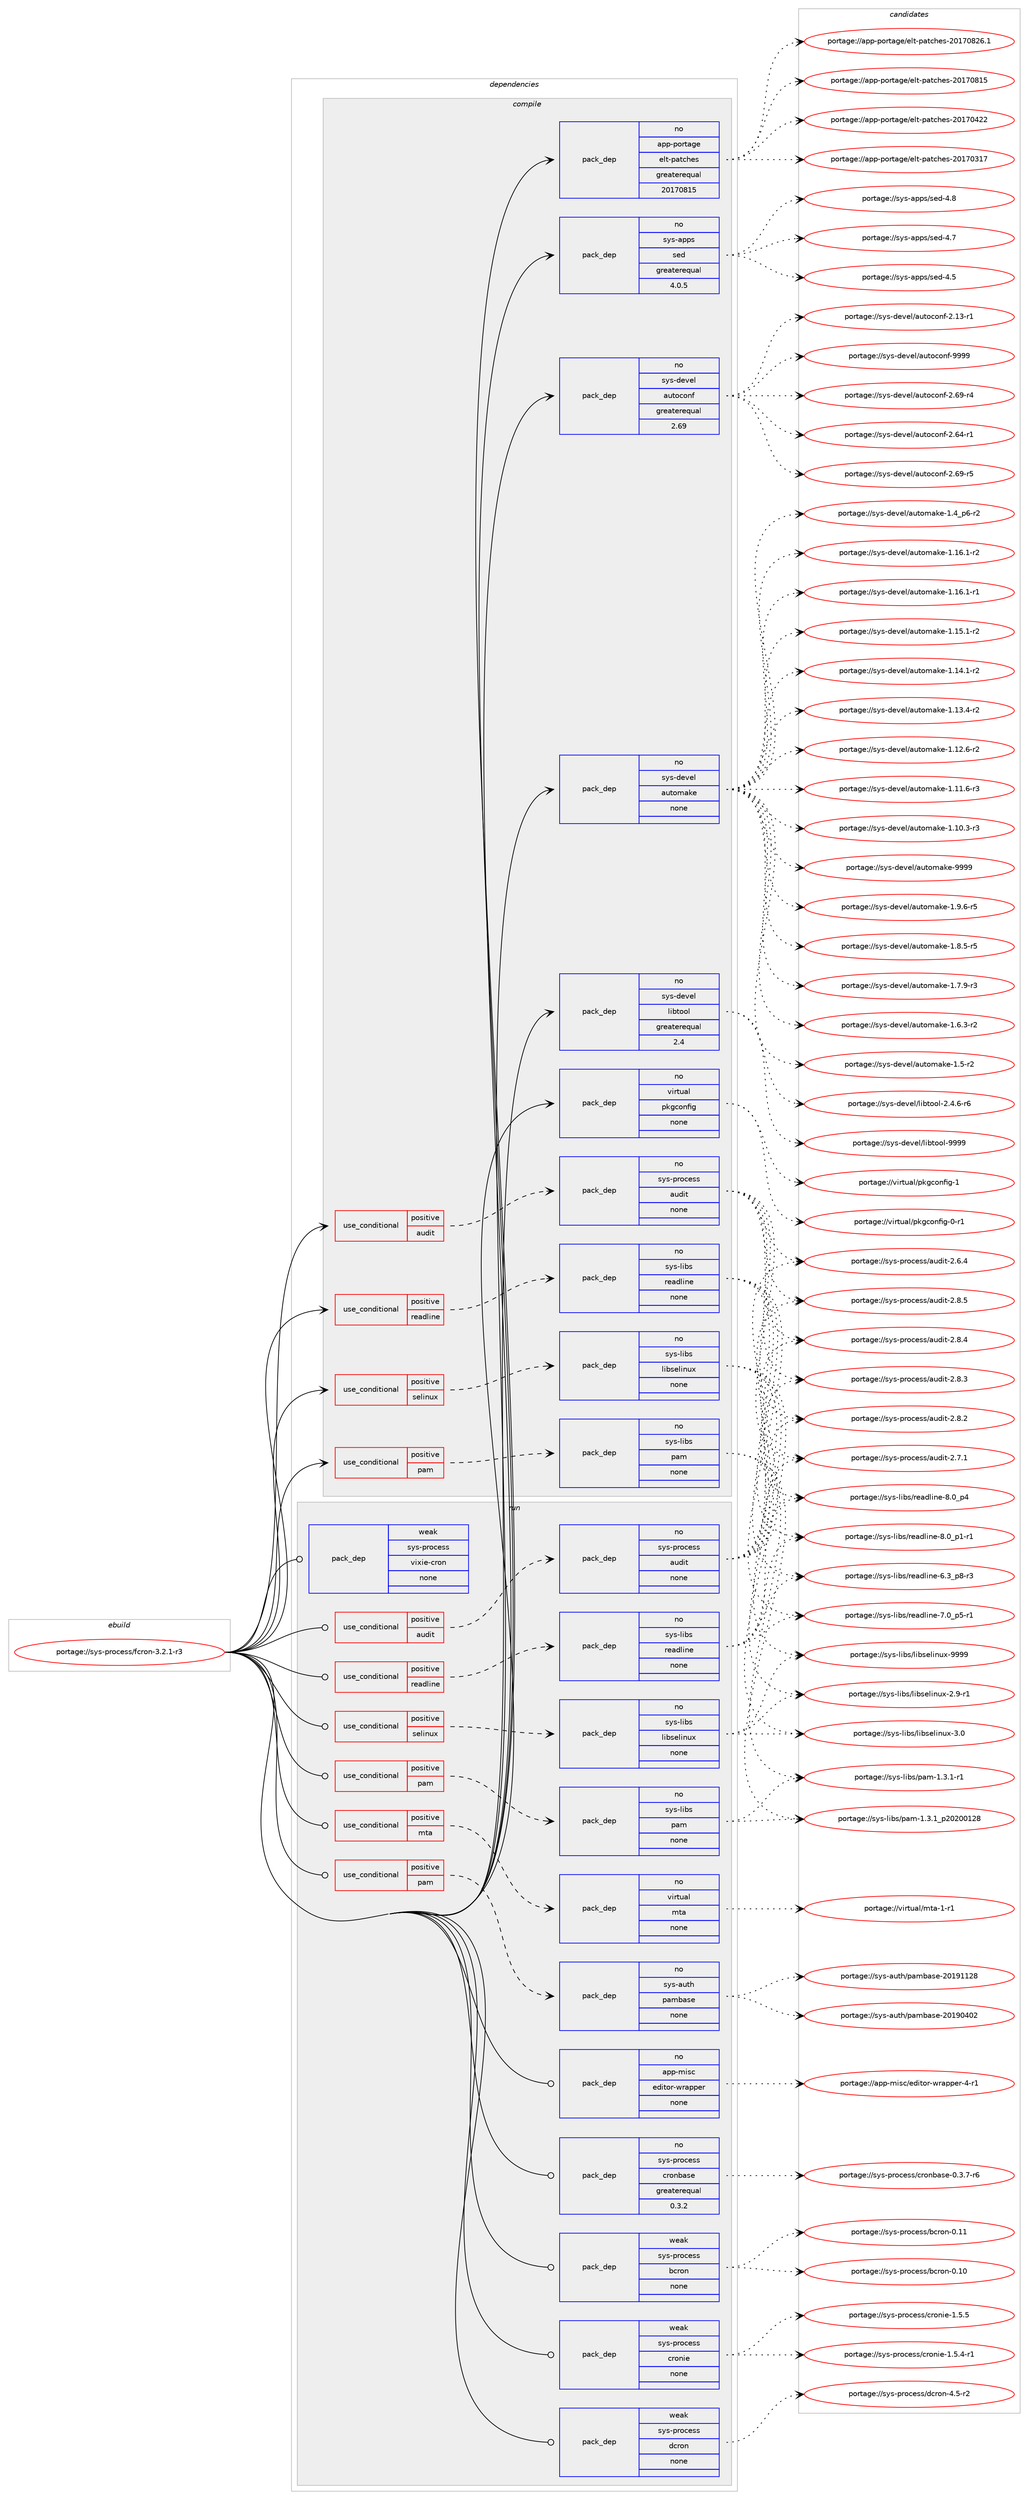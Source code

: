 digraph prolog {

# *************
# Graph options
# *************

newrank=true;
concentrate=true;
compound=true;
graph [rankdir=LR,fontname=Helvetica,fontsize=10,ranksep=1.5];#, ranksep=2.5, nodesep=0.2];
edge  [arrowhead=vee];
node  [fontname=Helvetica,fontsize=10];

# **********
# The ebuild
# **********

subgraph cluster_leftcol {
color=gray;
rank=same;
label=<<i>ebuild</i>>;
id [label="portage://sys-process/fcron-3.2.1-r3", color=red, width=4, href="../sys-process/fcron-3.2.1-r3.svg"];
}

# ****************
# The dependencies
# ****************

subgraph cluster_midcol {
color=gray;
label=<<i>dependencies</i>>;
subgraph cluster_compile {
fillcolor="#eeeeee";
style=filled;
label=<<i>compile</i>>;
subgraph cond6315 {
dependency35819 [label=<<TABLE BORDER="0" CELLBORDER="1" CELLSPACING="0" CELLPADDING="4"><TR><TD ROWSPAN="3" CELLPADDING="10">use_conditional</TD></TR><TR><TD>positive</TD></TR><TR><TD>audit</TD></TR></TABLE>>, shape=none, color=red];
subgraph pack28649 {
dependency35820 [label=<<TABLE BORDER="0" CELLBORDER="1" CELLSPACING="0" CELLPADDING="4" WIDTH="220"><TR><TD ROWSPAN="6" CELLPADDING="30">pack_dep</TD></TR><TR><TD WIDTH="110">no</TD></TR><TR><TD>sys-process</TD></TR><TR><TD>audit</TD></TR><TR><TD>none</TD></TR><TR><TD></TD></TR></TABLE>>, shape=none, color=blue];
}
dependency35819:e -> dependency35820:w [weight=20,style="dashed",arrowhead="vee"];
}
id:e -> dependency35819:w [weight=20,style="solid",arrowhead="vee"];
subgraph cond6316 {
dependency35821 [label=<<TABLE BORDER="0" CELLBORDER="1" CELLSPACING="0" CELLPADDING="4"><TR><TD ROWSPAN="3" CELLPADDING="10">use_conditional</TD></TR><TR><TD>positive</TD></TR><TR><TD>pam</TD></TR></TABLE>>, shape=none, color=red];
subgraph pack28650 {
dependency35822 [label=<<TABLE BORDER="0" CELLBORDER="1" CELLSPACING="0" CELLPADDING="4" WIDTH="220"><TR><TD ROWSPAN="6" CELLPADDING="30">pack_dep</TD></TR><TR><TD WIDTH="110">no</TD></TR><TR><TD>sys-libs</TD></TR><TR><TD>pam</TD></TR><TR><TD>none</TD></TR><TR><TD></TD></TR></TABLE>>, shape=none, color=blue];
}
dependency35821:e -> dependency35822:w [weight=20,style="dashed",arrowhead="vee"];
}
id:e -> dependency35821:w [weight=20,style="solid",arrowhead="vee"];
subgraph cond6317 {
dependency35823 [label=<<TABLE BORDER="0" CELLBORDER="1" CELLSPACING="0" CELLPADDING="4"><TR><TD ROWSPAN="3" CELLPADDING="10">use_conditional</TD></TR><TR><TD>positive</TD></TR><TR><TD>readline</TD></TR></TABLE>>, shape=none, color=red];
subgraph pack28651 {
dependency35824 [label=<<TABLE BORDER="0" CELLBORDER="1" CELLSPACING="0" CELLPADDING="4" WIDTH="220"><TR><TD ROWSPAN="6" CELLPADDING="30">pack_dep</TD></TR><TR><TD WIDTH="110">no</TD></TR><TR><TD>sys-libs</TD></TR><TR><TD>readline</TD></TR><TR><TD>none</TD></TR><TR><TD></TD></TR></TABLE>>, shape=none, color=blue];
}
dependency35823:e -> dependency35824:w [weight=20,style="dashed",arrowhead="vee"];
}
id:e -> dependency35823:w [weight=20,style="solid",arrowhead="vee"];
subgraph cond6318 {
dependency35825 [label=<<TABLE BORDER="0" CELLBORDER="1" CELLSPACING="0" CELLPADDING="4"><TR><TD ROWSPAN="3" CELLPADDING="10">use_conditional</TD></TR><TR><TD>positive</TD></TR><TR><TD>selinux</TD></TR></TABLE>>, shape=none, color=red];
subgraph pack28652 {
dependency35826 [label=<<TABLE BORDER="0" CELLBORDER="1" CELLSPACING="0" CELLPADDING="4" WIDTH="220"><TR><TD ROWSPAN="6" CELLPADDING="30">pack_dep</TD></TR><TR><TD WIDTH="110">no</TD></TR><TR><TD>sys-libs</TD></TR><TR><TD>libselinux</TD></TR><TR><TD>none</TD></TR><TR><TD></TD></TR></TABLE>>, shape=none, color=blue];
}
dependency35825:e -> dependency35826:w [weight=20,style="dashed",arrowhead="vee"];
}
id:e -> dependency35825:w [weight=20,style="solid",arrowhead="vee"];
subgraph pack28653 {
dependency35827 [label=<<TABLE BORDER="0" CELLBORDER="1" CELLSPACING="0" CELLPADDING="4" WIDTH="220"><TR><TD ROWSPAN="6" CELLPADDING="30">pack_dep</TD></TR><TR><TD WIDTH="110">no</TD></TR><TR><TD>app-portage</TD></TR><TR><TD>elt-patches</TD></TR><TR><TD>greaterequal</TD></TR><TR><TD>20170815</TD></TR></TABLE>>, shape=none, color=blue];
}
id:e -> dependency35827:w [weight=20,style="solid",arrowhead="vee"];
subgraph pack28654 {
dependency35828 [label=<<TABLE BORDER="0" CELLBORDER="1" CELLSPACING="0" CELLPADDING="4" WIDTH="220"><TR><TD ROWSPAN="6" CELLPADDING="30">pack_dep</TD></TR><TR><TD WIDTH="110">no</TD></TR><TR><TD>sys-apps</TD></TR><TR><TD>sed</TD></TR><TR><TD>greaterequal</TD></TR><TR><TD>4.0.5</TD></TR></TABLE>>, shape=none, color=blue];
}
id:e -> dependency35828:w [weight=20,style="solid",arrowhead="vee"];
subgraph pack28655 {
dependency35829 [label=<<TABLE BORDER="0" CELLBORDER="1" CELLSPACING="0" CELLPADDING="4" WIDTH="220"><TR><TD ROWSPAN="6" CELLPADDING="30">pack_dep</TD></TR><TR><TD WIDTH="110">no</TD></TR><TR><TD>sys-devel</TD></TR><TR><TD>autoconf</TD></TR><TR><TD>greaterequal</TD></TR><TR><TD>2.69</TD></TR></TABLE>>, shape=none, color=blue];
}
id:e -> dependency35829:w [weight=20,style="solid",arrowhead="vee"];
subgraph pack28656 {
dependency35830 [label=<<TABLE BORDER="0" CELLBORDER="1" CELLSPACING="0" CELLPADDING="4" WIDTH="220"><TR><TD ROWSPAN="6" CELLPADDING="30">pack_dep</TD></TR><TR><TD WIDTH="110">no</TD></TR><TR><TD>sys-devel</TD></TR><TR><TD>automake</TD></TR><TR><TD>none</TD></TR><TR><TD></TD></TR></TABLE>>, shape=none, color=blue];
}
id:e -> dependency35830:w [weight=20,style="solid",arrowhead="vee"];
subgraph pack28657 {
dependency35831 [label=<<TABLE BORDER="0" CELLBORDER="1" CELLSPACING="0" CELLPADDING="4" WIDTH="220"><TR><TD ROWSPAN="6" CELLPADDING="30">pack_dep</TD></TR><TR><TD WIDTH="110">no</TD></TR><TR><TD>sys-devel</TD></TR><TR><TD>libtool</TD></TR><TR><TD>greaterequal</TD></TR><TR><TD>2.4</TD></TR></TABLE>>, shape=none, color=blue];
}
id:e -> dependency35831:w [weight=20,style="solid",arrowhead="vee"];
subgraph pack28658 {
dependency35832 [label=<<TABLE BORDER="0" CELLBORDER="1" CELLSPACING="0" CELLPADDING="4" WIDTH="220"><TR><TD ROWSPAN="6" CELLPADDING="30">pack_dep</TD></TR><TR><TD WIDTH="110">no</TD></TR><TR><TD>virtual</TD></TR><TR><TD>pkgconfig</TD></TR><TR><TD>none</TD></TR><TR><TD></TD></TR></TABLE>>, shape=none, color=blue];
}
id:e -> dependency35832:w [weight=20,style="solid",arrowhead="vee"];
}
subgraph cluster_compileandrun {
fillcolor="#eeeeee";
style=filled;
label=<<i>compile and run</i>>;
}
subgraph cluster_run {
fillcolor="#eeeeee";
style=filled;
label=<<i>run</i>>;
subgraph cond6319 {
dependency35833 [label=<<TABLE BORDER="0" CELLBORDER="1" CELLSPACING="0" CELLPADDING="4"><TR><TD ROWSPAN="3" CELLPADDING="10">use_conditional</TD></TR><TR><TD>positive</TD></TR><TR><TD>audit</TD></TR></TABLE>>, shape=none, color=red];
subgraph pack28659 {
dependency35834 [label=<<TABLE BORDER="0" CELLBORDER="1" CELLSPACING="0" CELLPADDING="4" WIDTH="220"><TR><TD ROWSPAN="6" CELLPADDING="30">pack_dep</TD></TR><TR><TD WIDTH="110">no</TD></TR><TR><TD>sys-process</TD></TR><TR><TD>audit</TD></TR><TR><TD>none</TD></TR><TR><TD></TD></TR></TABLE>>, shape=none, color=blue];
}
dependency35833:e -> dependency35834:w [weight=20,style="dashed",arrowhead="vee"];
}
id:e -> dependency35833:w [weight=20,style="solid",arrowhead="odot"];
subgraph cond6320 {
dependency35835 [label=<<TABLE BORDER="0" CELLBORDER="1" CELLSPACING="0" CELLPADDING="4"><TR><TD ROWSPAN="3" CELLPADDING="10">use_conditional</TD></TR><TR><TD>positive</TD></TR><TR><TD>mta</TD></TR></TABLE>>, shape=none, color=red];
subgraph pack28660 {
dependency35836 [label=<<TABLE BORDER="0" CELLBORDER="1" CELLSPACING="0" CELLPADDING="4" WIDTH="220"><TR><TD ROWSPAN="6" CELLPADDING="30">pack_dep</TD></TR><TR><TD WIDTH="110">no</TD></TR><TR><TD>virtual</TD></TR><TR><TD>mta</TD></TR><TR><TD>none</TD></TR><TR><TD></TD></TR></TABLE>>, shape=none, color=blue];
}
dependency35835:e -> dependency35836:w [weight=20,style="dashed",arrowhead="vee"];
}
id:e -> dependency35835:w [weight=20,style="solid",arrowhead="odot"];
subgraph cond6321 {
dependency35837 [label=<<TABLE BORDER="0" CELLBORDER="1" CELLSPACING="0" CELLPADDING="4"><TR><TD ROWSPAN="3" CELLPADDING="10">use_conditional</TD></TR><TR><TD>positive</TD></TR><TR><TD>pam</TD></TR></TABLE>>, shape=none, color=red];
subgraph pack28661 {
dependency35838 [label=<<TABLE BORDER="0" CELLBORDER="1" CELLSPACING="0" CELLPADDING="4" WIDTH="220"><TR><TD ROWSPAN="6" CELLPADDING="30">pack_dep</TD></TR><TR><TD WIDTH="110">no</TD></TR><TR><TD>sys-auth</TD></TR><TR><TD>pambase</TD></TR><TR><TD>none</TD></TR><TR><TD></TD></TR></TABLE>>, shape=none, color=blue];
}
dependency35837:e -> dependency35838:w [weight=20,style="dashed",arrowhead="vee"];
}
id:e -> dependency35837:w [weight=20,style="solid",arrowhead="odot"];
subgraph cond6322 {
dependency35839 [label=<<TABLE BORDER="0" CELLBORDER="1" CELLSPACING="0" CELLPADDING="4"><TR><TD ROWSPAN="3" CELLPADDING="10">use_conditional</TD></TR><TR><TD>positive</TD></TR><TR><TD>pam</TD></TR></TABLE>>, shape=none, color=red];
subgraph pack28662 {
dependency35840 [label=<<TABLE BORDER="0" CELLBORDER="1" CELLSPACING="0" CELLPADDING="4" WIDTH="220"><TR><TD ROWSPAN="6" CELLPADDING="30">pack_dep</TD></TR><TR><TD WIDTH="110">no</TD></TR><TR><TD>sys-libs</TD></TR><TR><TD>pam</TD></TR><TR><TD>none</TD></TR><TR><TD></TD></TR></TABLE>>, shape=none, color=blue];
}
dependency35839:e -> dependency35840:w [weight=20,style="dashed",arrowhead="vee"];
}
id:e -> dependency35839:w [weight=20,style="solid",arrowhead="odot"];
subgraph cond6323 {
dependency35841 [label=<<TABLE BORDER="0" CELLBORDER="1" CELLSPACING="0" CELLPADDING="4"><TR><TD ROWSPAN="3" CELLPADDING="10">use_conditional</TD></TR><TR><TD>positive</TD></TR><TR><TD>readline</TD></TR></TABLE>>, shape=none, color=red];
subgraph pack28663 {
dependency35842 [label=<<TABLE BORDER="0" CELLBORDER="1" CELLSPACING="0" CELLPADDING="4" WIDTH="220"><TR><TD ROWSPAN="6" CELLPADDING="30">pack_dep</TD></TR><TR><TD WIDTH="110">no</TD></TR><TR><TD>sys-libs</TD></TR><TR><TD>readline</TD></TR><TR><TD>none</TD></TR><TR><TD></TD></TR></TABLE>>, shape=none, color=blue];
}
dependency35841:e -> dependency35842:w [weight=20,style="dashed",arrowhead="vee"];
}
id:e -> dependency35841:w [weight=20,style="solid",arrowhead="odot"];
subgraph cond6324 {
dependency35843 [label=<<TABLE BORDER="0" CELLBORDER="1" CELLSPACING="0" CELLPADDING="4"><TR><TD ROWSPAN="3" CELLPADDING="10">use_conditional</TD></TR><TR><TD>positive</TD></TR><TR><TD>selinux</TD></TR></TABLE>>, shape=none, color=red];
subgraph pack28664 {
dependency35844 [label=<<TABLE BORDER="0" CELLBORDER="1" CELLSPACING="0" CELLPADDING="4" WIDTH="220"><TR><TD ROWSPAN="6" CELLPADDING="30">pack_dep</TD></TR><TR><TD WIDTH="110">no</TD></TR><TR><TD>sys-libs</TD></TR><TR><TD>libselinux</TD></TR><TR><TD>none</TD></TR><TR><TD></TD></TR></TABLE>>, shape=none, color=blue];
}
dependency35843:e -> dependency35844:w [weight=20,style="dashed",arrowhead="vee"];
}
id:e -> dependency35843:w [weight=20,style="solid",arrowhead="odot"];
subgraph pack28665 {
dependency35845 [label=<<TABLE BORDER="0" CELLBORDER="1" CELLSPACING="0" CELLPADDING="4" WIDTH="220"><TR><TD ROWSPAN="6" CELLPADDING="30">pack_dep</TD></TR><TR><TD WIDTH="110">no</TD></TR><TR><TD>app-misc</TD></TR><TR><TD>editor-wrapper</TD></TR><TR><TD>none</TD></TR><TR><TD></TD></TR></TABLE>>, shape=none, color=blue];
}
id:e -> dependency35845:w [weight=20,style="solid",arrowhead="odot"];
subgraph pack28666 {
dependency35846 [label=<<TABLE BORDER="0" CELLBORDER="1" CELLSPACING="0" CELLPADDING="4" WIDTH="220"><TR><TD ROWSPAN="6" CELLPADDING="30">pack_dep</TD></TR><TR><TD WIDTH="110">no</TD></TR><TR><TD>sys-process</TD></TR><TR><TD>cronbase</TD></TR><TR><TD>greaterequal</TD></TR><TR><TD>0.3.2</TD></TR></TABLE>>, shape=none, color=blue];
}
id:e -> dependency35846:w [weight=20,style="solid",arrowhead="odot"];
subgraph pack28667 {
dependency35847 [label=<<TABLE BORDER="0" CELLBORDER="1" CELLSPACING="0" CELLPADDING="4" WIDTH="220"><TR><TD ROWSPAN="6" CELLPADDING="30">pack_dep</TD></TR><TR><TD WIDTH="110">weak</TD></TR><TR><TD>sys-process</TD></TR><TR><TD>bcron</TD></TR><TR><TD>none</TD></TR><TR><TD></TD></TR></TABLE>>, shape=none, color=blue];
}
id:e -> dependency35847:w [weight=20,style="solid",arrowhead="odot"];
subgraph pack28668 {
dependency35848 [label=<<TABLE BORDER="0" CELLBORDER="1" CELLSPACING="0" CELLPADDING="4" WIDTH="220"><TR><TD ROWSPAN="6" CELLPADDING="30">pack_dep</TD></TR><TR><TD WIDTH="110">weak</TD></TR><TR><TD>sys-process</TD></TR><TR><TD>cronie</TD></TR><TR><TD>none</TD></TR><TR><TD></TD></TR></TABLE>>, shape=none, color=blue];
}
id:e -> dependency35848:w [weight=20,style="solid",arrowhead="odot"];
subgraph pack28669 {
dependency35849 [label=<<TABLE BORDER="0" CELLBORDER="1" CELLSPACING="0" CELLPADDING="4" WIDTH="220"><TR><TD ROWSPAN="6" CELLPADDING="30">pack_dep</TD></TR><TR><TD WIDTH="110">weak</TD></TR><TR><TD>sys-process</TD></TR><TR><TD>dcron</TD></TR><TR><TD>none</TD></TR><TR><TD></TD></TR></TABLE>>, shape=none, color=blue];
}
id:e -> dependency35849:w [weight=20,style="solid",arrowhead="odot"];
subgraph pack28670 {
dependency35850 [label=<<TABLE BORDER="0" CELLBORDER="1" CELLSPACING="0" CELLPADDING="4" WIDTH="220"><TR><TD ROWSPAN="6" CELLPADDING="30">pack_dep</TD></TR><TR><TD WIDTH="110">weak</TD></TR><TR><TD>sys-process</TD></TR><TR><TD>vixie-cron</TD></TR><TR><TD>none</TD></TR><TR><TD></TD></TR></TABLE>>, shape=none, color=blue];
}
id:e -> dependency35850:w [weight=20,style="solid",arrowhead="odot"];
}
}

# **************
# The candidates
# **************

subgraph cluster_choices {
rank=same;
color=gray;
label=<<i>candidates</i>>;

subgraph choice28649 {
color=black;
nodesep=1;
choice11512111545112114111991011151154797117100105116455046564653 [label="portage://sys-process/audit-2.8.5", color=red, width=4,href="../sys-process/audit-2.8.5.svg"];
choice11512111545112114111991011151154797117100105116455046564652 [label="portage://sys-process/audit-2.8.4", color=red, width=4,href="../sys-process/audit-2.8.4.svg"];
choice11512111545112114111991011151154797117100105116455046564651 [label="portage://sys-process/audit-2.8.3", color=red, width=4,href="../sys-process/audit-2.8.3.svg"];
choice11512111545112114111991011151154797117100105116455046564650 [label="portage://sys-process/audit-2.8.2", color=red, width=4,href="../sys-process/audit-2.8.2.svg"];
choice11512111545112114111991011151154797117100105116455046554649 [label="portage://sys-process/audit-2.7.1", color=red, width=4,href="../sys-process/audit-2.7.1.svg"];
choice11512111545112114111991011151154797117100105116455046544652 [label="portage://sys-process/audit-2.6.4", color=red, width=4,href="../sys-process/audit-2.6.4.svg"];
dependency35820:e -> choice11512111545112114111991011151154797117100105116455046564653:w [style=dotted,weight="100"];
dependency35820:e -> choice11512111545112114111991011151154797117100105116455046564652:w [style=dotted,weight="100"];
dependency35820:e -> choice11512111545112114111991011151154797117100105116455046564651:w [style=dotted,weight="100"];
dependency35820:e -> choice11512111545112114111991011151154797117100105116455046564650:w [style=dotted,weight="100"];
dependency35820:e -> choice11512111545112114111991011151154797117100105116455046554649:w [style=dotted,weight="100"];
dependency35820:e -> choice11512111545112114111991011151154797117100105116455046544652:w [style=dotted,weight="100"];
}
subgraph choice28650 {
color=black;
nodesep=1;
choice11512111545108105981154711297109454946514649951125048504848495056 [label="portage://sys-libs/pam-1.3.1_p20200128", color=red, width=4,href="../sys-libs/pam-1.3.1_p20200128.svg"];
choice115121115451081059811547112971094549465146494511449 [label="portage://sys-libs/pam-1.3.1-r1", color=red, width=4,href="../sys-libs/pam-1.3.1-r1.svg"];
dependency35822:e -> choice11512111545108105981154711297109454946514649951125048504848495056:w [style=dotted,weight="100"];
dependency35822:e -> choice115121115451081059811547112971094549465146494511449:w [style=dotted,weight="100"];
}
subgraph choice28651 {
color=black;
nodesep=1;
choice11512111545108105981154711410197100108105110101455646489511252 [label="portage://sys-libs/readline-8.0_p4", color=red, width=4,href="../sys-libs/readline-8.0_p4.svg"];
choice115121115451081059811547114101971001081051101014556464895112494511449 [label="portage://sys-libs/readline-8.0_p1-r1", color=red, width=4,href="../sys-libs/readline-8.0_p1-r1.svg"];
choice115121115451081059811547114101971001081051101014555464895112534511449 [label="portage://sys-libs/readline-7.0_p5-r1", color=red, width=4,href="../sys-libs/readline-7.0_p5-r1.svg"];
choice115121115451081059811547114101971001081051101014554465195112564511451 [label="portage://sys-libs/readline-6.3_p8-r3", color=red, width=4,href="../sys-libs/readline-6.3_p8-r3.svg"];
dependency35824:e -> choice11512111545108105981154711410197100108105110101455646489511252:w [style=dotted,weight="100"];
dependency35824:e -> choice115121115451081059811547114101971001081051101014556464895112494511449:w [style=dotted,weight="100"];
dependency35824:e -> choice115121115451081059811547114101971001081051101014555464895112534511449:w [style=dotted,weight="100"];
dependency35824:e -> choice115121115451081059811547114101971001081051101014554465195112564511451:w [style=dotted,weight="100"];
}
subgraph choice28652 {
color=black;
nodesep=1;
choice115121115451081059811547108105981151011081051101171204557575757 [label="portage://sys-libs/libselinux-9999", color=red, width=4,href="../sys-libs/libselinux-9999.svg"];
choice1151211154510810598115471081059811510110810511011712045514648 [label="portage://sys-libs/libselinux-3.0", color=red, width=4,href="../sys-libs/libselinux-3.0.svg"];
choice11512111545108105981154710810598115101108105110117120455046574511449 [label="portage://sys-libs/libselinux-2.9-r1", color=red, width=4,href="../sys-libs/libselinux-2.9-r1.svg"];
dependency35826:e -> choice115121115451081059811547108105981151011081051101171204557575757:w [style=dotted,weight="100"];
dependency35826:e -> choice1151211154510810598115471081059811510110810511011712045514648:w [style=dotted,weight="100"];
dependency35826:e -> choice11512111545108105981154710810598115101108105110117120455046574511449:w [style=dotted,weight="100"];
}
subgraph choice28653 {
color=black;
nodesep=1;
choice971121124511211111411697103101471011081164511297116991041011154550484955485650544649 [label="portage://app-portage/elt-patches-20170826.1", color=red, width=4,href="../app-portage/elt-patches-20170826.1.svg"];
choice97112112451121111141169710310147101108116451129711699104101115455048495548564953 [label="portage://app-portage/elt-patches-20170815", color=red, width=4,href="../app-portage/elt-patches-20170815.svg"];
choice97112112451121111141169710310147101108116451129711699104101115455048495548525050 [label="portage://app-portage/elt-patches-20170422", color=red, width=4,href="../app-portage/elt-patches-20170422.svg"];
choice97112112451121111141169710310147101108116451129711699104101115455048495548514955 [label="portage://app-portage/elt-patches-20170317", color=red, width=4,href="../app-portage/elt-patches-20170317.svg"];
dependency35827:e -> choice971121124511211111411697103101471011081164511297116991041011154550484955485650544649:w [style=dotted,weight="100"];
dependency35827:e -> choice97112112451121111141169710310147101108116451129711699104101115455048495548564953:w [style=dotted,weight="100"];
dependency35827:e -> choice97112112451121111141169710310147101108116451129711699104101115455048495548525050:w [style=dotted,weight="100"];
dependency35827:e -> choice97112112451121111141169710310147101108116451129711699104101115455048495548514955:w [style=dotted,weight="100"];
}
subgraph choice28654 {
color=black;
nodesep=1;
choice11512111545971121121154711510110045524656 [label="portage://sys-apps/sed-4.8", color=red, width=4,href="../sys-apps/sed-4.8.svg"];
choice11512111545971121121154711510110045524655 [label="portage://sys-apps/sed-4.7", color=red, width=4,href="../sys-apps/sed-4.7.svg"];
choice11512111545971121121154711510110045524653 [label="portage://sys-apps/sed-4.5", color=red, width=4,href="../sys-apps/sed-4.5.svg"];
dependency35828:e -> choice11512111545971121121154711510110045524656:w [style=dotted,weight="100"];
dependency35828:e -> choice11512111545971121121154711510110045524655:w [style=dotted,weight="100"];
dependency35828:e -> choice11512111545971121121154711510110045524653:w [style=dotted,weight="100"];
}
subgraph choice28655 {
color=black;
nodesep=1;
choice115121115451001011181011084797117116111991111101024557575757 [label="portage://sys-devel/autoconf-9999", color=red, width=4,href="../sys-devel/autoconf-9999.svg"];
choice1151211154510010111810110847971171161119911111010245504654574511453 [label="portage://sys-devel/autoconf-2.69-r5", color=red, width=4,href="../sys-devel/autoconf-2.69-r5.svg"];
choice1151211154510010111810110847971171161119911111010245504654574511452 [label="portage://sys-devel/autoconf-2.69-r4", color=red, width=4,href="../sys-devel/autoconf-2.69-r4.svg"];
choice1151211154510010111810110847971171161119911111010245504654524511449 [label="portage://sys-devel/autoconf-2.64-r1", color=red, width=4,href="../sys-devel/autoconf-2.64-r1.svg"];
choice1151211154510010111810110847971171161119911111010245504649514511449 [label="portage://sys-devel/autoconf-2.13-r1", color=red, width=4,href="../sys-devel/autoconf-2.13-r1.svg"];
dependency35829:e -> choice115121115451001011181011084797117116111991111101024557575757:w [style=dotted,weight="100"];
dependency35829:e -> choice1151211154510010111810110847971171161119911111010245504654574511453:w [style=dotted,weight="100"];
dependency35829:e -> choice1151211154510010111810110847971171161119911111010245504654574511452:w [style=dotted,weight="100"];
dependency35829:e -> choice1151211154510010111810110847971171161119911111010245504654524511449:w [style=dotted,weight="100"];
dependency35829:e -> choice1151211154510010111810110847971171161119911111010245504649514511449:w [style=dotted,weight="100"];
}
subgraph choice28656 {
color=black;
nodesep=1;
choice115121115451001011181011084797117116111109971071014557575757 [label="portage://sys-devel/automake-9999", color=red, width=4,href="../sys-devel/automake-9999.svg"];
choice115121115451001011181011084797117116111109971071014549465746544511453 [label="portage://sys-devel/automake-1.9.6-r5", color=red, width=4,href="../sys-devel/automake-1.9.6-r5.svg"];
choice115121115451001011181011084797117116111109971071014549465646534511453 [label="portage://sys-devel/automake-1.8.5-r5", color=red, width=4,href="../sys-devel/automake-1.8.5-r5.svg"];
choice115121115451001011181011084797117116111109971071014549465546574511451 [label="portage://sys-devel/automake-1.7.9-r3", color=red, width=4,href="../sys-devel/automake-1.7.9-r3.svg"];
choice115121115451001011181011084797117116111109971071014549465446514511450 [label="portage://sys-devel/automake-1.6.3-r2", color=red, width=4,href="../sys-devel/automake-1.6.3-r2.svg"];
choice11512111545100101118101108479711711611110997107101454946534511450 [label="portage://sys-devel/automake-1.5-r2", color=red, width=4,href="../sys-devel/automake-1.5-r2.svg"];
choice115121115451001011181011084797117116111109971071014549465295112544511450 [label="portage://sys-devel/automake-1.4_p6-r2", color=red, width=4,href="../sys-devel/automake-1.4_p6-r2.svg"];
choice11512111545100101118101108479711711611110997107101454946495446494511450 [label="portage://sys-devel/automake-1.16.1-r2", color=red, width=4,href="../sys-devel/automake-1.16.1-r2.svg"];
choice11512111545100101118101108479711711611110997107101454946495446494511449 [label="portage://sys-devel/automake-1.16.1-r1", color=red, width=4,href="../sys-devel/automake-1.16.1-r1.svg"];
choice11512111545100101118101108479711711611110997107101454946495346494511450 [label="portage://sys-devel/automake-1.15.1-r2", color=red, width=4,href="../sys-devel/automake-1.15.1-r2.svg"];
choice11512111545100101118101108479711711611110997107101454946495246494511450 [label="portage://sys-devel/automake-1.14.1-r2", color=red, width=4,href="../sys-devel/automake-1.14.1-r2.svg"];
choice11512111545100101118101108479711711611110997107101454946495146524511450 [label="portage://sys-devel/automake-1.13.4-r2", color=red, width=4,href="../sys-devel/automake-1.13.4-r2.svg"];
choice11512111545100101118101108479711711611110997107101454946495046544511450 [label="portage://sys-devel/automake-1.12.6-r2", color=red, width=4,href="../sys-devel/automake-1.12.6-r2.svg"];
choice11512111545100101118101108479711711611110997107101454946494946544511451 [label="portage://sys-devel/automake-1.11.6-r3", color=red, width=4,href="../sys-devel/automake-1.11.6-r3.svg"];
choice11512111545100101118101108479711711611110997107101454946494846514511451 [label="portage://sys-devel/automake-1.10.3-r3", color=red, width=4,href="../sys-devel/automake-1.10.3-r3.svg"];
dependency35830:e -> choice115121115451001011181011084797117116111109971071014557575757:w [style=dotted,weight="100"];
dependency35830:e -> choice115121115451001011181011084797117116111109971071014549465746544511453:w [style=dotted,weight="100"];
dependency35830:e -> choice115121115451001011181011084797117116111109971071014549465646534511453:w [style=dotted,weight="100"];
dependency35830:e -> choice115121115451001011181011084797117116111109971071014549465546574511451:w [style=dotted,weight="100"];
dependency35830:e -> choice115121115451001011181011084797117116111109971071014549465446514511450:w [style=dotted,weight="100"];
dependency35830:e -> choice11512111545100101118101108479711711611110997107101454946534511450:w [style=dotted,weight="100"];
dependency35830:e -> choice115121115451001011181011084797117116111109971071014549465295112544511450:w [style=dotted,weight="100"];
dependency35830:e -> choice11512111545100101118101108479711711611110997107101454946495446494511450:w [style=dotted,weight="100"];
dependency35830:e -> choice11512111545100101118101108479711711611110997107101454946495446494511449:w [style=dotted,weight="100"];
dependency35830:e -> choice11512111545100101118101108479711711611110997107101454946495346494511450:w [style=dotted,weight="100"];
dependency35830:e -> choice11512111545100101118101108479711711611110997107101454946495246494511450:w [style=dotted,weight="100"];
dependency35830:e -> choice11512111545100101118101108479711711611110997107101454946495146524511450:w [style=dotted,weight="100"];
dependency35830:e -> choice11512111545100101118101108479711711611110997107101454946495046544511450:w [style=dotted,weight="100"];
dependency35830:e -> choice11512111545100101118101108479711711611110997107101454946494946544511451:w [style=dotted,weight="100"];
dependency35830:e -> choice11512111545100101118101108479711711611110997107101454946494846514511451:w [style=dotted,weight="100"];
}
subgraph choice28657 {
color=black;
nodesep=1;
choice1151211154510010111810110847108105981161111111084557575757 [label="portage://sys-devel/libtool-9999", color=red, width=4,href="../sys-devel/libtool-9999.svg"];
choice1151211154510010111810110847108105981161111111084550465246544511454 [label="portage://sys-devel/libtool-2.4.6-r6", color=red, width=4,href="../sys-devel/libtool-2.4.6-r6.svg"];
dependency35831:e -> choice1151211154510010111810110847108105981161111111084557575757:w [style=dotted,weight="100"];
dependency35831:e -> choice1151211154510010111810110847108105981161111111084550465246544511454:w [style=dotted,weight="100"];
}
subgraph choice28658 {
color=black;
nodesep=1;
choice1181051141161179710847112107103991111101021051034549 [label="portage://virtual/pkgconfig-1", color=red, width=4,href="../virtual/pkgconfig-1.svg"];
choice11810511411611797108471121071039911111010210510345484511449 [label="portage://virtual/pkgconfig-0-r1", color=red, width=4,href="../virtual/pkgconfig-0-r1.svg"];
dependency35832:e -> choice1181051141161179710847112107103991111101021051034549:w [style=dotted,weight="100"];
dependency35832:e -> choice11810511411611797108471121071039911111010210510345484511449:w [style=dotted,weight="100"];
}
subgraph choice28659 {
color=black;
nodesep=1;
choice11512111545112114111991011151154797117100105116455046564653 [label="portage://sys-process/audit-2.8.5", color=red, width=4,href="../sys-process/audit-2.8.5.svg"];
choice11512111545112114111991011151154797117100105116455046564652 [label="portage://sys-process/audit-2.8.4", color=red, width=4,href="../sys-process/audit-2.8.4.svg"];
choice11512111545112114111991011151154797117100105116455046564651 [label="portage://sys-process/audit-2.8.3", color=red, width=4,href="../sys-process/audit-2.8.3.svg"];
choice11512111545112114111991011151154797117100105116455046564650 [label="portage://sys-process/audit-2.8.2", color=red, width=4,href="../sys-process/audit-2.8.2.svg"];
choice11512111545112114111991011151154797117100105116455046554649 [label="portage://sys-process/audit-2.7.1", color=red, width=4,href="../sys-process/audit-2.7.1.svg"];
choice11512111545112114111991011151154797117100105116455046544652 [label="portage://sys-process/audit-2.6.4", color=red, width=4,href="../sys-process/audit-2.6.4.svg"];
dependency35834:e -> choice11512111545112114111991011151154797117100105116455046564653:w [style=dotted,weight="100"];
dependency35834:e -> choice11512111545112114111991011151154797117100105116455046564652:w [style=dotted,weight="100"];
dependency35834:e -> choice11512111545112114111991011151154797117100105116455046564651:w [style=dotted,weight="100"];
dependency35834:e -> choice11512111545112114111991011151154797117100105116455046564650:w [style=dotted,weight="100"];
dependency35834:e -> choice11512111545112114111991011151154797117100105116455046554649:w [style=dotted,weight="100"];
dependency35834:e -> choice11512111545112114111991011151154797117100105116455046544652:w [style=dotted,weight="100"];
}
subgraph choice28660 {
color=black;
nodesep=1;
choice11810511411611797108471091169745494511449 [label="portage://virtual/mta-1-r1", color=red, width=4,href="../virtual/mta-1-r1.svg"];
dependency35836:e -> choice11810511411611797108471091169745494511449:w [style=dotted,weight="100"];
}
subgraph choice28661 {
color=black;
nodesep=1;
choice115121115459711711610447112971099897115101455048495749495056 [label="portage://sys-auth/pambase-20191128", color=red, width=4,href="../sys-auth/pambase-20191128.svg"];
choice115121115459711711610447112971099897115101455048495748524850 [label="portage://sys-auth/pambase-20190402", color=red, width=4,href="../sys-auth/pambase-20190402.svg"];
dependency35838:e -> choice115121115459711711610447112971099897115101455048495749495056:w [style=dotted,weight="100"];
dependency35838:e -> choice115121115459711711610447112971099897115101455048495748524850:w [style=dotted,weight="100"];
}
subgraph choice28662 {
color=black;
nodesep=1;
choice11512111545108105981154711297109454946514649951125048504848495056 [label="portage://sys-libs/pam-1.3.1_p20200128", color=red, width=4,href="../sys-libs/pam-1.3.1_p20200128.svg"];
choice115121115451081059811547112971094549465146494511449 [label="portage://sys-libs/pam-1.3.1-r1", color=red, width=4,href="../sys-libs/pam-1.3.1-r1.svg"];
dependency35840:e -> choice11512111545108105981154711297109454946514649951125048504848495056:w [style=dotted,weight="100"];
dependency35840:e -> choice115121115451081059811547112971094549465146494511449:w [style=dotted,weight="100"];
}
subgraph choice28663 {
color=black;
nodesep=1;
choice11512111545108105981154711410197100108105110101455646489511252 [label="portage://sys-libs/readline-8.0_p4", color=red, width=4,href="../sys-libs/readline-8.0_p4.svg"];
choice115121115451081059811547114101971001081051101014556464895112494511449 [label="portage://sys-libs/readline-8.0_p1-r1", color=red, width=4,href="../sys-libs/readline-8.0_p1-r1.svg"];
choice115121115451081059811547114101971001081051101014555464895112534511449 [label="portage://sys-libs/readline-7.0_p5-r1", color=red, width=4,href="../sys-libs/readline-7.0_p5-r1.svg"];
choice115121115451081059811547114101971001081051101014554465195112564511451 [label="portage://sys-libs/readline-6.3_p8-r3", color=red, width=4,href="../sys-libs/readline-6.3_p8-r3.svg"];
dependency35842:e -> choice11512111545108105981154711410197100108105110101455646489511252:w [style=dotted,weight="100"];
dependency35842:e -> choice115121115451081059811547114101971001081051101014556464895112494511449:w [style=dotted,weight="100"];
dependency35842:e -> choice115121115451081059811547114101971001081051101014555464895112534511449:w [style=dotted,weight="100"];
dependency35842:e -> choice115121115451081059811547114101971001081051101014554465195112564511451:w [style=dotted,weight="100"];
}
subgraph choice28664 {
color=black;
nodesep=1;
choice115121115451081059811547108105981151011081051101171204557575757 [label="portage://sys-libs/libselinux-9999", color=red, width=4,href="../sys-libs/libselinux-9999.svg"];
choice1151211154510810598115471081059811510110810511011712045514648 [label="portage://sys-libs/libselinux-3.0", color=red, width=4,href="../sys-libs/libselinux-3.0.svg"];
choice11512111545108105981154710810598115101108105110117120455046574511449 [label="portage://sys-libs/libselinux-2.9-r1", color=red, width=4,href="../sys-libs/libselinux-2.9-r1.svg"];
dependency35844:e -> choice115121115451081059811547108105981151011081051101171204557575757:w [style=dotted,weight="100"];
dependency35844:e -> choice1151211154510810598115471081059811510110810511011712045514648:w [style=dotted,weight="100"];
dependency35844:e -> choice11512111545108105981154710810598115101108105110117120455046574511449:w [style=dotted,weight="100"];
}
subgraph choice28665 {
color=black;
nodesep=1;
choice97112112451091051159947101100105116111114451191149711211210111445524511449 [label="portage://app-misc/editor-wrapper-4-r1", color=red, width=4,href="../app-misc/editor-wrapper-4-r1.svg"];
dependency35845:e -> choice97112112451091051159947101100105116111114451191149711211210111445524511449:w [style=dotted,weight="100"];
}
subgraph choice28666 {
color=black;
nodesep=1;
choice1151211154511211411199101115115479911411111098971151014548465146554511454 [label="portage://sys-process/cronbase-0.3.7-r6", color=red, width=4,href="../sys-process/cronbase-0.3.7-r6.svg"];
dependency35846:e -> choice1151211154511211411199101115115479911411111098971151014548465146554511454:w [style=dotted,weight="100"];
}
subgraph choice28667 {
color=black;
nodesep=1;
choice11512111545112114111991011151154798991141111104548464949 [label="portage://sys-process/bcron-0.11", color=red, width=4,href="../sys-process/bcron-0.11.svg"];
choice11512111545112114111991011151154798991141111104548464948 [label="portage://sys-process/bcron-0.10", color=red, width=4,href="../sys-process/bcron-0.10.svg"];
dependency35847:e -> choice11512111545112114111991011151154798991141111104548464949:w [style=dotted,weight="100"];
dependency35847:e -> choice11512111545112114111991011151154798991141111104548464948:w [style=dotted,weight="100"];
}
subgraph choice28668 {
color=black;
nodesep=1;
choice11512111545112114111991011151154799114111110105101454946534653 [label="portage://sys-process/cronie-1.5.5", color=red, width=4,href="../sys-process/cronie-1.5.5.svg"];
choice115121115451121141119910111511547991141111101051014549465346524511449 [label="portage://sys-process/cronie-1.5.4-r1", color=red, width=4,href="../sys-process/cronie-1.5.4-r1.svg"];
dependency35848:e -> choice11512111545112114111991011151154799114111110105101454946534653:w [style=dotted,weight="100"];
dependency35848:e -> choice115121115451121141119910111511547991141111101051014549465346524511449:w [style=dotted,weight="100"];
}
subgraph choice28669 {
color=black;
nodesep=1;
choice11512111545112114111991011151154710099114111110455246534511450 [label="portage://sys-process/dcron-4.5-r2", color=red, width=4,href="../sys-process/dcron-4.5-r2.svg"];
dependency35849:e -> choice11512111545112114111991011151154710099114111110455246534511450:w [style=dotted,weight="100"];
}
subgraph choice28670 {
color=black;
nodesep=1;
}
}

}
